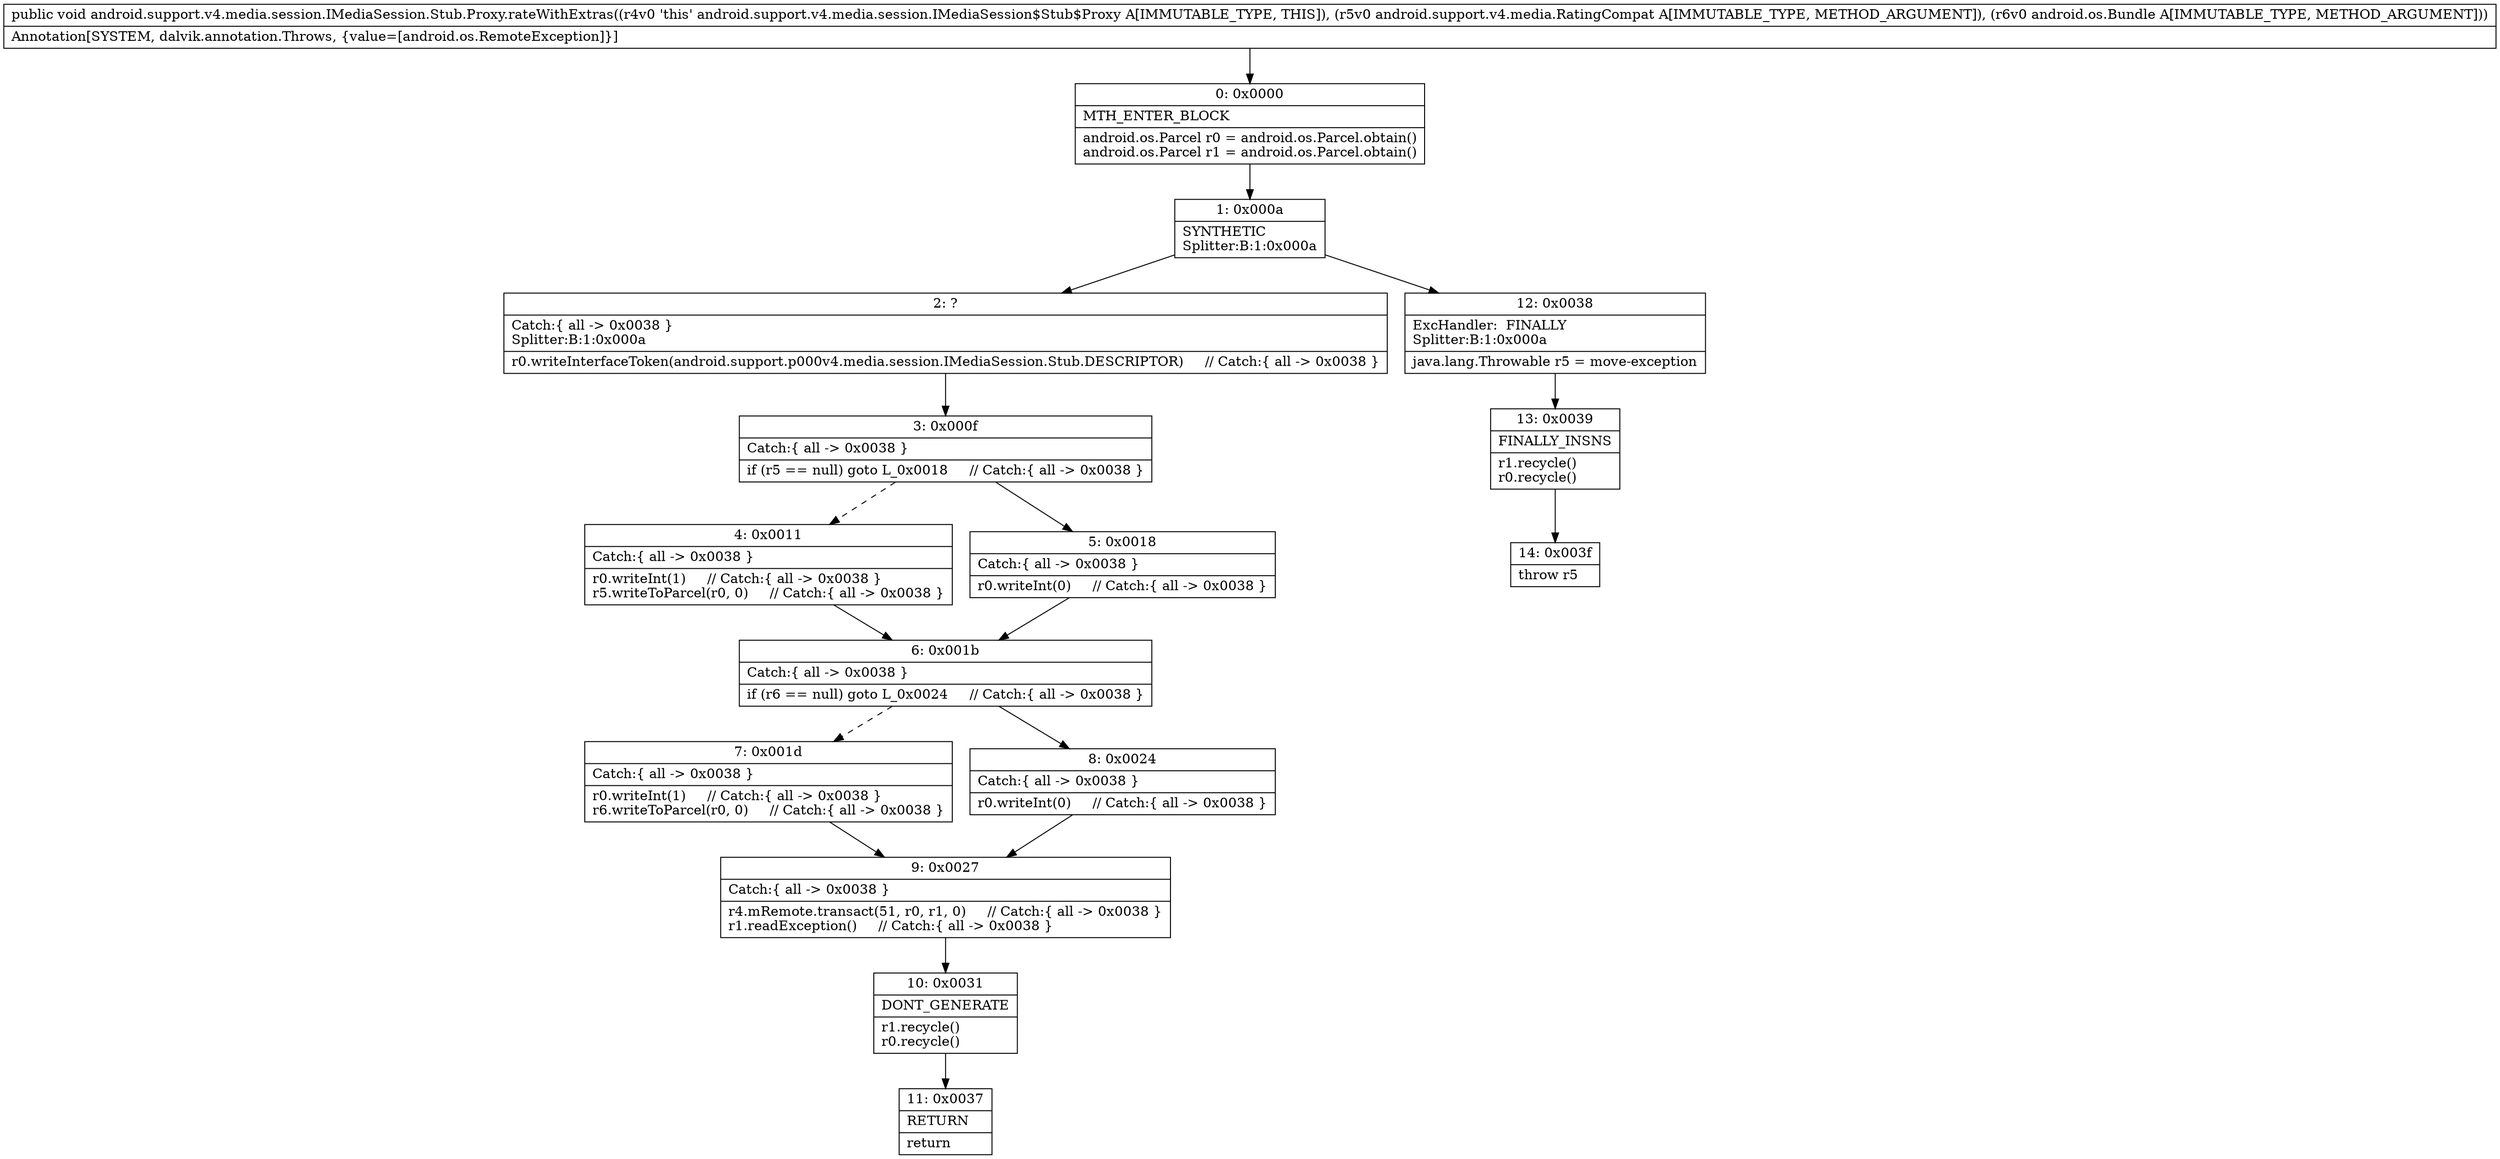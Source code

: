 digraph "CFG forandroid.support.v4.media.session.IMediaSession.Stub.Proxy.rateWithExtras(Landroid\/support\/v4\/media\/RatingCompat;Landroid\/os\/Bundle;)V" {
Node_0 [shape=record,label="{0\:\ 0x0000|MTH_ENTER_BLOCK\l|android.os.Parcel r0 = android.os.Parcel.obtain()\landroid.os.Parcel r1 = android.os.Parcel.obtain()\l}"];
Node_1 [shape=record,label="{1\:\ 0x000a|SYNTHETIC\lSplitter:B:1:0x000a\l}"];
Node_2 [shape=record,label="{2\:\ ?|Catch:\{ all \-\> 0x0038 \}\lSplitter:B:1:0x000a\l|r0.writeInterfaceToken(android.support.p000v4.media.session.IMediaSession.Stub.DESCRIPTOR)     \/\/ Catch:\{ all \-\> 0x0038 \}\l}"];
Node_3 [shape=record,label="{3\:\ 0x000f|Catch:\{ all \-\> 0x0038 \}\l|if (r5 == null) goto L_0x0018     \/\/ Catch:\{ all \-\> 0x0038 \}\l}"];
Node_4 [shape=record,label="{4\:\ 0x0011|Catch:\{ all \-\> 0x0038 \}\l|r0.writeInt(1)     \/\/ Catch:\{ all \-\> 0x0038 \}\lr5.writeToParcel(r0, 0)     \/\/ Catch:\{ all \-\> 0x0038 \}\l}"];
Node_5 [shape=record,label="{5\:\ 0x0018|Catch:\{ all \-\> 0x0038 \}\l|r0.writeInt(0)     \/\/ Catch:\{ all \-\> 0x0038 \}\l}"];
Node_6 [shape=record,label="{6\:\ 0x001b|Catch:\{ all \-\> 0x0038 \}\l|if (r6 == null) goto L_0x0024     \/\/ Catch:\{ all \-\> 0x0038 \}\l}"];
Node_7 [shape=record,label="{7\:\ 0x001d|Catch:\{ all \-\> 0x0038 \}\l|r0.writeInt(1)     \/\/ Catch:\{ all \-\> 0x0038 \}\lr6.writeToParcel(r0, 0)     \/\/ Catch:\{ all \-\> 0x0038 \}\l}"];
Node_8 [shape=record,label="{8\:\ 0x0024|Catch:\{ all \-\> 0x0038 \}\l|r0.writeInt(0)     \/\/ Catch:\{ all \-\> 0x0038 \}\l}"];
Node_9 [shape=record,label="{9\:\ 0x0027|Catch:\{ all \-\> 0x0038 \}\l|r4.mRemote.transact(51, r0, r1, 0)     \/\/ Catch:\{ all \-\> 0x0038 \}\lr1.readException()     \/\/ Catch:\{ all \-\> 0x0038 \}\l}"];
Node_10 [shape=record,label="{10\:\ 0x0031|DONT_GENERATE\l|r1.recycle()\lr0.recycle()\l}"];
Node_11 [shape=record,label="{11\:\ 0x0037|RETURN\l|return\l}"];
Node_12 [shape=record,label="{12\:\ 0x0038|ExcHandler:  FINALLY\lSplitter:B:1:0x000a\l|java.lang.Throwable r5 = move\-exception\l}"];
Node_13 [shape=record,label="{13\:\ 0x0039|FINALLY_INSNS\l|r1.recycle()\lr0.recycle()\l}"];
Node_14 [shape=record,label="{14\:\ 0x003f|throw r5\l}"];
MethodNode[shape=record,label="{public void android.support.v4.media.session.IMediaSession.Stub.Proxy.rateWithExtras((r4v0 'this' android.support.v4.media.session.IMediaSession$Stub$Proxy A[IMMUTABLE_TYPE, THIS]), (r5v0 android.support.v4.media.RatingCompat A[IMMUTABLE_TYPE, METHOD_ARGUMENT]), (r6v0 android.os.Bundle A[IMMUTABLE_TYPE, METHOD_ARGUMENT]))  | Annotation[SYSTEM, dalvik.annotation.Throws, \{value=[android.os.RemoteException]\}]\l}"];
MethodNode -> Node_0;
Node_0 -> Node_1;
Node_1 -> Node_2;
Node_1 -> Node_12;
Node_2 -> Node_3;
Node_3 -> Node_4[style=dashed];
Node_3 -> Node_5;
Node_4 -> Node_6;
Node_5 -> Node_6;
Node_6 -> Node_7[style=dashed];
Node_6 -> Node_8;
Node_7 -> Node_9;
Node_8 -> Node_9;
Node_9 -> Node_10;
Node_10 -> Node_11;
Node_12 -> Node_13;
Node_13 -> Node_14;
}

